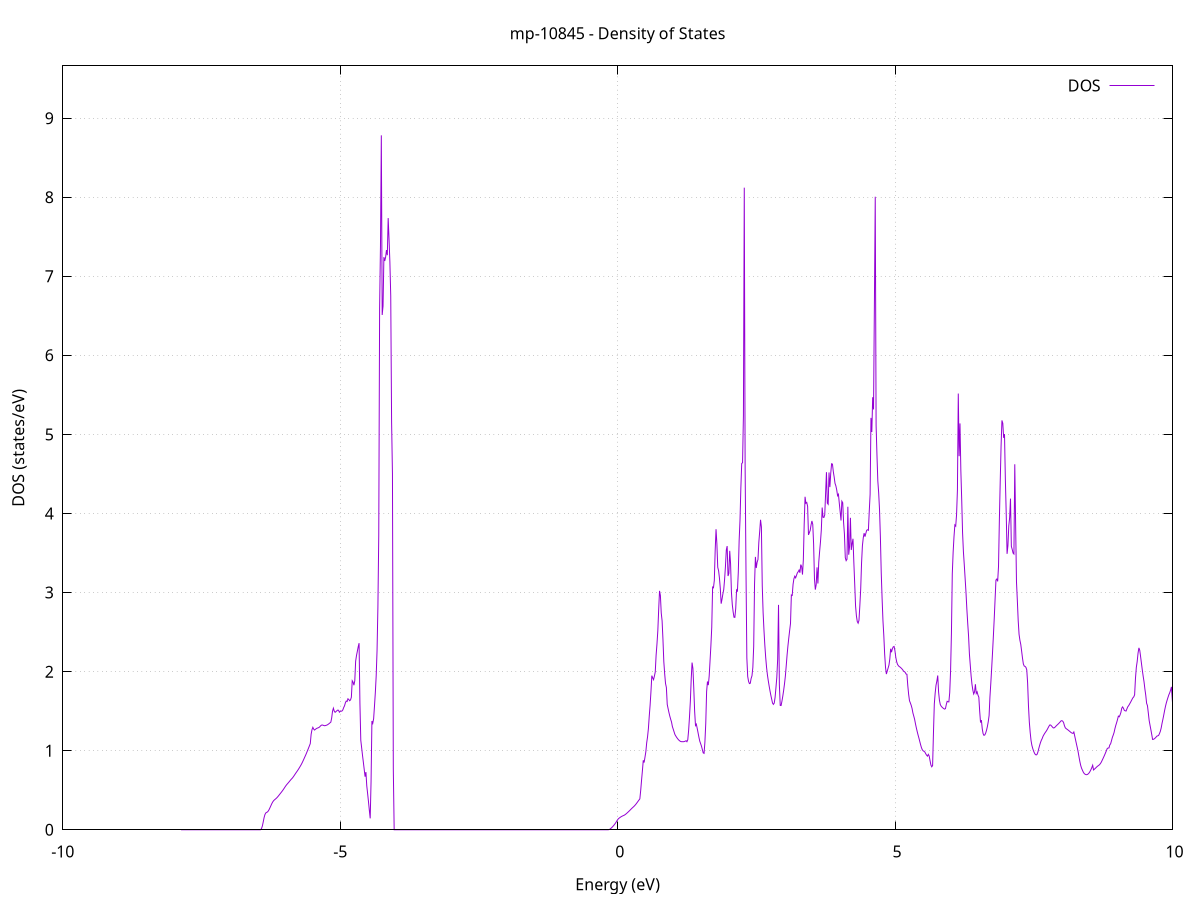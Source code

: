 set title 'mp-10845 - Density of States'
set xlabel 'Energy (eV)'
set ylabel 'DOS (states/eV)'
set grid
set xrange [-10:10]
set yrange [0:9.661]
set xzeroaxis lt -1
set terminal png size 800,600
set output 'mp-10845_dos_gnuplot.png'
plot '-' using 1:2 with lines title 'DOS'
-7.869200 0.000000
-7.853800 0.000000
-7.838300 0.000000
-7.822900 0.000000
-7.807500 0.000000
-7.792000 0.000000
-7.776600 0.000000
-7.761200 0.000000
-7.745800 0.000000
-7.730300 0.000000
-7.714900 0.000000
-7.699500 0.000000
-7.684000 0.000000
-7.668600 0.000000
-7.653200 0.000000
-7.637800 0.000000
-7.622300 0.000000
-7.606900 0.000000
-7.591500 0.000000
-7.576100 0.000000
-7.560600 0.000000
-7.545200 0.000000
-7.529800 0.000000
-7.514300 0.000000
-7.498900 0.000000
-7.483500 0.000000
-7.468100 0.000000
-7.452600 0.000000
-7.437200 0.000000
-7.421800 0.000000
-7.406300 0.000000
-7.390900 0.000000
-7.375500 0.000000
-7.360100 0.000000
-7.344600 0.000000
-7.329200 0.000000
-7.313800 0.000000
-7.298400 0.000000
-7.282900 0.000000
-7.267500 0.000000
-7.252100 0.000000
-7.236600 0.000000
-7.221200 0.000000
-7.205800 0.000000
-7.190400 0.000000
-7.174900 0.000000
-7.159500 0.000000
-7.144100 0.000000
-7.128600 0.000000
-7.113200 0.000000
-7.097800 0.000000
-7.082400 0.000000
-7.066900 0.000000
-7.051500 0.000000
-7.036100 0.000000
-7.020700 0.000000
-7.005200 0.000000
-6.989800 0.000000
-6.974400 0.000000
-6.958900 0.000000
-6.943500 0.000000
-6.928100 0.000000
-6.912700 0.000000
-6.897200 0.000000
-6.881800 0.000000
-6.866400 0.000000
-6.850900 0.000000
-6.835500 0.000000
-6.820100 0.000000
-6.804700 0.000000
-6.789200 0.000000
-6.773800 0.000000
-6.758400 0.000000
-6.743000 0.000000
-6.727500 0.000000
-6.712100 0.000000
-6.696700 0.000000
-6.681200 0.000000
-6.665800 0.000000
-6.650400 0.000000
-6.635000 0.000000
-6.619500 0.000000
-6.604100 0.000000
-6.588700 0.000000
-6.573200 0.000000
-6.557800 0.000000
-6.542400 0.000000
-6.527000 0.000000
-6.511500 0.000000
-6.496100 0.000000
-6.480700 0.000000
-6.465300 0.000000
-6.449800 0.000000
-6.434400 0.000800
-6.419000 0.015100
-6.403500 0.047200
-6.388100 0.096900
-6.372700 0.151800
-6.357300 0.191300
-6.341800 0.212800
-6.326400 0.219500
-6.311000 0.225700
-6.295600 0.238500
-6.280100 0.257900
-6.264700 0.281000
-6.249300 0.305000
-6.233800 0.329300
-6.218400 0.349700
-6.203000 0.365400
-6.187600 0.376900
-6.172100 0.385800
-6.156700 0.395100
-6.141300 0.405500
-6.125800 0.417800
-6.110400 0.430900
-6.095000 0.444700
-6.079600 0.458500
-6.064100 0.472100
-6.048700 0.486200
-6.033300 0.501100
-6.017900 0.516700
-6.002400 0.533100
-5.987000 0.549600
-5.971600 0.564500
-5.956100 0.577800
-5.940700 0.590100
-5.925300 0.602800
-5.909900 0.616300
-5.894400 0.629500
-5.879000 0.641700
-5.863600 0.653000
-5.848100 0.667100
-5.832700 0.682700
-5.817300 0.699100
-5.801900 0.715400
-5.786400 0.730800
-5.771000 0.746200
-5.755600 0.762600
-5.740200 0.780000
-5.724700 0.797900
-5.709300 0.816300
-5.693900 0.836200
-5.678400 0.858500
-5.663000 0.881900
-5.647600 0.905900
-5.632200 0.930000
-5.616700 0.954600
-5.601300 0.980700
-5.585900 1.007400
-5.570400 1.034500
-5.555000 1.062000
-5.539600 1.089900
-5.524200 1.207600
-5.508700 1.265900
-5.493300 1.295800
-5.477900 1.272600
-5.462500 1.261300
-5.447000 1.270900
-5.431600 1.278800
-5.416200 1.284800
-5.400700 1.288700
-5.385300 1.293100
-5.369900 1.301600
-5.354500 1.313900
-5.339000 1.322800
-5.323600 1.325200
-5.308200 1.322000
-5.292700 1.318000
-5.277300 1.315600
-5.261900 1.319400
-5.246500 1.322400
-5.231000 1.327300
-5.215600 1.334700
-5.200200 1.343200
-5.184800 1.352300
-5.169300 1.361200
-5.153900 1.413400
-5.138500 1.499600
-5.123000 1.537800
-5.107600 1.499800
-5.092200 1.485500
-5.076800 1.494900
-5.061300 1.504300
-5.045900 1.513400
-5.030500 1.511700
-5.015000 1.486900
-4.999600 1.498900
-4.984200 1.498900
-4.968800 1.501800
-4.953300 1.515500
-4.937900 1.545100
-4.922500 1.567400
-4.907100 1.605500
-4.891600 1.627900
-4.876200 1.622400
-4.860800 1.656900
-4.845300 1.647500
-4.829900 1.632100
-4.814500 1.641900
-4.799100 1.676400
-4.783600 1.884900
-4.768200 1.867400
-4.752800 1.827900
-4.737300 1.886600
-4.721900 2.132100
-4.706500 2.204300
-4.691100 2.258400
-4.675600 2.314700
-4.660200 2.360100
-4.644800 1.598500
-4.629400 1.132900
-4.613900 1.037600
-4.598500 0.942300
-4.583100 0.854200
-4.567600 0.763400
-4.552200 0.671900
-4.536800 0.729800
-4.521400 0.555800
-4.505900 0.457000
-4.490500 0.355100
-4.475100 0.245600
-4.459600 0.144200
-4.444200 0.608300
-4.428800 1.374800
-4.413400 1.346800
-4.397900 1.404100
-4.382500 1.564600
-4.367100 1.736000
-4.351700 1.944900
-4.336200 2.265000
-4.320800 2.815900
-4.305400 3.723400
-4.289900 6.599800
-4.274500 7.385500
-4.259100 8.782300
-4.243700 6.510800
-4.228200 6.622900
-4.212800 7.242200
-4.197400 7.194200
-4.181900 7.240400
-4.166500 7.331300
-4.151100 7.266700
-4.135700 7.736400
-4.120200 7.471900
-4.104800 7.178200
-4.089400 6.751500
-4.074000 5.157300
-4.058500 4.499900
-4.043100 0.768700
-4.027700 0.000000
-4.012200 0.000000
-3.996800 0.000000
-3.981400 0.000000
-3.966000 0.000000
-3.950500 0.000000
-3.935100 0.000000
-3.919700 0.000000
-3.904200 0.000000
-3.888800 0.000000
-3.873400 0.000000
-3.858000 0.000000
-3.842500 0.000000
-3.827100 0.000000
-3.811700 0.000000
-3.796300 0.000000
-3.780800 0.000000
-3.765400 0.000000
-3.750000 0.000000
-3.734500 0.000000
-3.719100 0.000000
-3.703700 0.000000
-3.688300 0.000000
-3.672800 0.000000
-3.657400 0.000000
-3.642000 0.000000
-3.626500 0.000000
-3.611100 0.000000
-3.595700 0.000000
-3.580300 0.000000
-3.564800 0.000000
-3.549400 0.000000
-3.534000 0.000000
-3.518600 0.000000
-3.503100 0.000000
-3.487700 0.000000
-3.472300 0.000000
-3.456800 0.000000
-3.441400 0.000000
-3.426000 0.000000
-3.410600 0.000000
-3.395100 0.000000
-3.379700 0.000000
-3.364300 0.000000
-3.348800 0.000000
-3.333400 0.000000
-3.318000 0.000000
-3.302600 0.000000
-3.287100 0.000000
-3.271700 0.000000
-3.256300 0.000000
-3.240900 0.000000
-3.225400 0.000000
-3.210000 0.000000
-3.194600 0.000000
-3.179100 0.000000
-3.163700 0.000000
-3.148300 0.000000
-3.132900 0.000000
-3.117400 0.000000
-3.102000 0.000000
-3.086600 0.000000
-3.071200 0.000000
-3.055700 0.000000
-3.040300 0.000000
-3.024900 0.000000
-3.009400 0.000000
-2.994000 0.000000
-2.978600 0.000000
-2.963200 0.000000
-2.947700 0.000000
-2.932300 0.000000
-2.916900 0.000000
-2.901400 0.000000
-2.886000 0.000000
-2.870600 0.000000
-2.855200 0.000000
-2.839700 0.000000
-2.824300 0.000000
-2.808900 0.000000
-2.793500 0.000000
-2.778000 0.000000
-2.762600 0.000000
-2.747200 0.000000
-2.731700 0.000000
-2.716300 0.000000
-2.700900 0.000000
-2.685500 0.000000
-2.670000 0.000000
-2.654600 0.000000
-2.639200 0.000000
-2.623700 0.000000
-2.608300 0.000000
-2.592900 0.000000
-2.577500 0.000000
-2.562000 0.000000
-2.546600 0.000000
-2.531200 0.000000
-2.515800 0.000000
-2.500300 0.000000
-2.484900 0.000000
-2.469500 0.000000
-2.454000 0.000000
-2.438600 0.000000
-2.423200 0.000000
-2.407800 0.000000
-2.392300 0.000000
-2.376900 0.000000
-2.361500 0.000000
-2.346000 0.000000
-2.330600 0.000000
-2.315200 0.000000
-2.299800 0.000000
-2.284300 0.000000
-2.268900 0.000000
-2.253500 0.000000
-2.238100 0.000000
-2.222600 0.000000
-2.207200 0.000000
-2.191800 0.000000
-2.176300 0.000000
-2.160900 0.000000
-2.145500 0.000000
-2.130100 0.000000
-2.114600 0.000000
-2.099200 0.000000
-2.083800 0.000000
-2.068300 0.000000
-2.052900 0.000000
-2.037500 0.000000
-2.022100 0.000000
-2.006600 0.000000
-1.991200 0.000000
-1.975800 0.000000
-1.960400 0.000000
-1.944900 0.000000
-1.929500 0.000000
-1.914100 0.000000
-1.898600 0.000000
-1.883200 0.000000
-1.867800 0.000000
-1.852400 0.000000
-1.836900 0.000000
-1.821500 0.000000
-1.806100 0.000000
-1.790600 0.000000
-1.775200 0.000000
-1.759800 0.000000
-1.744400 0.000000
-1.728900 0.000000
-1.713500 0.000000
-1.698100 0.000000
-1.682700 0.000000
-1.667200 0.000000
-1.651800 0.000000
-1.636400 0.000000
-1.620900 0.000000
-1.605500 0.000000
-1.590100 0.000000
-1.574700 0.000000
-1.559200 0.000000
-1.543800 0.000000
-1.528400 0.000000
-1.512900 0.000000
-1.497500 0.000000
-1.482100 0.000000
-1.466700 0.000000
-1.451200 0.000000
-1.435800 0.000000
-1.420400 0.000000
-1.405000 0.000000
-1.389500 0.000000
-1.374100 0.000000
-1.358700 0.000000
-1.343200 0.000000
-1.327800 0.000000
-1.312400 0.000000
-1.297000 0.000000
-1.281500 0.000000
-1.266100 0.000000
-1.250700 0.000000
-1.235200 0.000000
-1.219800 0.000000
-1.204400 0.000000
-1.189000 0.000000
-1.173500 0.000000
-1.158100 0.000000
-1.142700 0.000000
-1.127300 0.000000
-1.111800 0.000000
-1.096400 0.000000
-1.081000 0.000000
-1.065500 0.000000
-1.050100 0.000000
-1.034700 0.000000
-1.019300 0.000000
-1.003800 0.000000
-0.988400 0.000000
-0.973000 0.000000
-0.957500 0.000000
-0.942100 0.000000
-0.926700 0.000000
-0.911300 0.000000
-0.895800 0.000000
-0.880400 0.000000
-0.865000 0.000000
-0.849600 0.000000
-0.834100 0.000000
-0.818700 0.000000
-0.803300 0.000000
-0.787800 0.000000
-0.772400 0.000000
-0.757000 0.000000
-0.741600 0.000000
-0.726100 0.000000
-0.710700 0.000000
-0.695300 0.000000
-0.679800 0.000000
-0.664400 0.000000
-0.649000 0.000000
-0.633600 0.000000
-0.618100 0.000000
-0.602700 0.000000
-0.587300 0.000000
-0.571900 0.000000
-0.556400 0.000000
-0.541000 0.000000
-0.525600 0.000000
-0.510100 0.000000
-0.494700 0.000000
-0.479300 0.000000
-0.463900 0.000000
-0.448400 0.000000
-0.433000 0.000000
-0.417600 0.000000
-0.402100 0.000000
-0.386700 0.000000
-0.371300 0.000000
-0.355900 0.000000
-0.340400 0.000000
-0.325000 0.000000
-0.309600 0.000000
-0.294200 0.000000
-0.278700 0.000000
-0.263300 0.000000
-0.247900 0.000000
-0.232400 0.000000
-0.217000 0.000000
-0.201600 0.000000
-0.186200 0.000000
-0.170700 0.000000
-0.155300 0.002200
-0.139900 0.007900
-0.124400 0.016200
-0.109000 0.025800
-0.093600 0.036600
-0.078200 0.048600
-0.062700 0.061800
-0.047300 0.076200
-0.031900 0.091700
-0.016500 0.109300
-0.001000 0.126500
0.014400 0.140000
0.029800 0.148900
0.045300 0.156900
0.060700 0.164000
0.076100 0.170300
0.091500 0.175700
0.107000 0.180300
0.122400 0.185800
0.137800 0.193000
0.153300 0.201900
0.168700 0.211400
0.184100 0.221300
0.199500 0.231500
0.215000 0.242100
0.230400 0.253000
0.245800 0.264000
0.261200 0.274600
0.276700 0.284700
0.292100 0.294600
0.307500 0.305800
0.323000 0.318200
0.338400 0.331900
0.353800 0.346700
0.369200 0.361800
0.384700 0.376500
0.400100 0.390900
0.415500 0.497500
0.430900 0.626700
0.446400 0.747900
0.461800 0.878500
0.477200 0.850800
0.492700 0.918200
0.508100 0.986400
0.523500 1.100200
0.538900 1.175600
0.554400 1.281600
0.569800 1.439100
0.585200 1.576800
0.600700 1.750800
0.616100 1.949300
0.631500 1.920800
0.646900 1.898000
0.662400 1.942700
0.677800 1.995600
0.693200 2.208000
0.708600 2.348900
0.724100 2.515900
0.739500 2.785200
0.754900 3.021400
0.770400 2.962200
0.785800 2.740600
0.801200 2.643200
0.816600 2.408900
0.832100 2.126500
0.847500 1.974700
0.862900 1.850800
0.878400 1.799000
0.893800 1.585400
0.909200 1.532800
0.924600 1.482500
0.940100 1.437200
0.955500 1.398300
0.970900 1.363100
0.986300 1.306100
1.001800 1.272100
1.017200 1.238200
1.032600 1.204500
1.048100 1.185800
1.063500 1.168800
1.078900 1.153800
1.094300 1.140400
1.109800 1.129600
1.125200 1.120900
1.140600 1.115400
1.156100 1.113800
1.171500 1.113600
1.186900 1.113800
1.202300 1.115900
1.217800 1.120600
1.233200 1.126400
1.248600 1.113800
1.264000 1.138700
1.279500 1.259200
1.294900 1.427500
1.310300 1.623000
1.325800 1.904200
1.341200 2.114400
1.356600 2.039900
1.372000 1.790900
1.387500 1.500200
1.402900 1.319100
1.418300 1.335900
1.433800 1.282700
1.449200 1.227600
1.464600 1.170800
1.480000 1.120700
1.495500 1.089600
1.510900 1.057200
1.526300 1.015700
1.541700 0.973000
1.557200 0.966200
1.572600 1.107600
1.588000 1.344800
1.603500 1.748800
1.618900 1.875000
1.634300 1.829900
1.649700 1.943500
1.665200 2.133400
1.680600 2.329700
1.696000 2.559900
1.711500 3.069300
1.726900 3.060900
1.742300 3.153900
1.757700 3.529900
1.773200 3.800700
1.788600 3.613900
1.804000 3.319600
1.819400 3.276800
1.834900 3.182200
1.850300 3.050800
1.865700 2.859600
1.881200 2.916600
1.896600 2.982600
1.912000 3.038000
1.927400 3.165800
1.942900 3.330600
1.958300 3.538000
1.973700 3.587800
1.989200 3.209400
2.004600 3.241200
2.020000 3.528200
2.035400 3.363900
2.050900 3.001400
2.066300 2.847700
2.081700 2.755300
2.097100 2.687700
2.112600 2.686400
2.128000 2.797300
2.143400 3.032900
2.158900 3.019800
2.174300 3.254200
2.189700 3.658400
2.205100 3.913600
2.220600 4.323500
2.236000 4.631900
2.251400 4.642700
2.266900 5.235500
2.282300 8.120800
2.297700 4.577000
2.313100 3.283900
2.328600 2.173600
2.344000 1.939000
2.359400 1.877100
2.374800 1.848800
2.390300 1.852600
2.405700 1.913900
2.421100 1.947700
2.436600 2.052600
2.452000 2.318700
2.467400 3.108400
2.482800 3.451100
2.498300 3.310800
2.513700 3.382700
2.529100 3.417800
2.544600 3.636500
2.560000 3.770900
2.575400 3.920700
2.590800 3.829700
2.606300 3.086800
2.621700 2.747700
2.637100 2.524300
2.652500 2.337200
2.668000 2.182200
2.683400 2.057000
2.698800 1.961700
2.714300 1.887100
2.729700 1.821000
2.745100 1.759400
2.760500 1.703000
2.776000 1.652300
2.791400 1.602500
2.806800 1.585800
2.822300 1.602300
2.837700 1.675900
2.853100 1.797200
2.868500 1.926200
2.884000 2.155000
2.899400 2.844400
2.914800 1.832100
2.930200 1.572600
2.945700 1.571600
2.961100 1.626400
2.976500 1.690300
2.992000 1.763800
3.007400 1.846700
3.022800 1.943400
3.038200 2.073500
3.053700 2.210300
3.069100 2.325400
3.084500 2.425800
3.100000 2.519800
3.115400 2.609400
3.130800 2.969400
3.146200 2.964100
3.161700 3.104200
3.177100 3.175700
3.192500 3.206800
3.207900 3.186600
3.223400 3.218100
3.238800 3.248800
3.254200 3.264000
3.269700 3.284500
3.285100 3.250700
3.300500 3.353600
3.315900 3.329500
3.331400 3.227700
3.346800 3.413800
3.362200 3.866700
3.377700 4.211300
3.393100 4.129700
3.408500 4.138900
3.423900 4.089200
3.439400 3.729400
3.454800 3.757800
3.470200 3.786000
3.485600 3.854800
3.501100 3.905700
3.516500 3.863600
3.531900 3.613800
3.547400 3.172600
3.562800 3.037100
3.578200 3.098600
3.593600 3.318400
3.609100 3.114400
3.624500 3.383900
3.639900 3.517000
3.655300 3.639700
3.670800 3.793300
3.686200 4.075400
3.701600 3.952700
3.717100 3.950100
3.732500 3.982900
3.747900 4.251200
3.763300 4.522400
3.778800 4.131100
3.794200 4.116600
3.809600 4.519000
3.825100 4.333700
3.840500 4.508400
3.855900 4.628900
3.871300 4.624900
3.886800 4.529500
3.902200 4.461900
3.917600 4.381300
3.933000 4.349800
3.948500 4.297700
3.963900 4.225100
3.979300 4.243100
3.994800 4.129300
4.010200 4.022900
4.025600 3.911400
4.041000 4.155000
4.056500 4.136000
4.071900 3.888600
4.087300 3.740500
4.102800 3.441800
4.118200 3.403600
4.133600 3.421300
4.149000 4.085400
4.164500 3.478500
4.179900 3.580600
4.195300 3.945000
4.210700 3.538300
4.226200 3.618900
4.241600 3.680500
4.257000 3.379900
4.272500 3.111300
4.287900 2.831100
4.303300 2.705300
4.318700 2.633300
4.334200 2.612600
4.349600 2.649100
4.365000 2.834400
4.380500 3.044900
4.395900 3.373700
4.411300 3.592200
4.426700 3.692400
4.442200 3.751200
4.457600 3.707200
4.473000 3.748200
4.488400 3.787500
4.503900 3.794500
4.519300 3.787600
4.534700 4.026400
4.550200 4.242500
4.565600 5.209400
4.581000 5.030600
4.596400 5.470100
4.611900 5.316300
4.627300 6.637300
4.642700 8.006300
4.658200 5.112500
4.673600 4.739400
4.689000 4.411300
4.704400 4.262100
4.719900 4.047600
4.735300 3.705500
4.750700 3.251400
4.766100 2.928300
4.781600 2.646300
4.797000 2.456300
4.812400 2.221100
4.827900 2.052900
4.843300 1.969400
4.858700 2.006800
4.874100 2.044400
4.889600 2.082000
4.905000 2.159700
4.920400 2.289200
4.935900 2.245500
4.951300 2.290700
4.966700 2.313200
4.982100 2.318600
4.997600 2.265100
5.013000 2.180300
5.028400 2.126100
5.043800 2.092100
5.059300 2.075900
5.074700 2.064200
5.090100 2.057700
5.105600 2.047800
5.121000 2.036800
5.136400 2.024900
5.151800 2.006800
5.167300 2.000400
5.182700 1.990300
5.198100 1.970100
5.213600 1.966100
5.229000 1.825100
5.244400 1.713400
5.259800 1.632000
5.275300 1.604500
5.290700 1.573900
5.306100 1.534700
5.321500 1.477100
5.337000 1.437900
5.352400 1.396300
5.367800 1.339800
5.383300 1.288800
5.398700 1.242300
5.414100 1.199500
5.429500 1.160200
5.445000 1.117300
5.460400 1.075100
5.475800 1.037800
5.491300 1.011400
5.506700 0.998200
5.522100 0.992000
5.537500 0.982500
5.553000 0.961000
5.568400 0.943400
5.583800 0.931000
5.599200 0.953800
5.614700 0.933000
5.630100 0.874900
5.645500 0.819500
5.661000 0.796500
5.676400 0.811800
5.691800 1.223800
5.707200 1.591200
5.722700 1.728500
5.738100 1.828600
5.753500 1.880600
5.769000 1.951100
5.784400 1.741900
5.799800 1.637000
5.815200 1.582900
5.830700 1.563700
5.846100 1.550800
5.861500 1.540700
5.876900 1.532400
5.892400 1.526000
5.907800 1.532200
5.923200 1.584300
5.938700 1.624700
5.954100 1.618900
5.969500 1.617400
5.984900 1.732800
6.000400 2.009900
6.015800 2.486700
6.031200 3.237900
6.046700 3.512600
6.062100 3.706900
6.077500 3.854700
6.092900 3.840600
6.108400 3.988000
6.123800 4.297700
6.139200 5.517000
6.154600 4.724300
6.170100 5.138900
6.185500 4.543600
6.200900 4.176300
6.216400 3.759200
6.231800 3.516200
6.247200 3.352900
6.262600 3.179400
6.278100 3.003100
6.293500 2.793800
6.308900 2.615500
6.324400 2.452100
6.339800 2.223800
6.355200 2.083700
6.370600 1.944700
6.386100 1.839000
6.401500 1.766700
6.416900 1.717800
6.432300 1.743100
6.447800 1.840800
6.463200 1.724400
6.478600 1.744600
6.494100 1.703200
6.509500 1.677400
6.524900 1.499400
6.540300 1.356000
6.555800 1.386700
6.571200 1.277500
6.586600 1.215400
6.602100 1.194400
6.617500 1.199800
6.632900 1.223200
6.648300 1.258600
6.663800 1.306200
6.679200 1.365900
6.694600 1.444700
6.710000 1.681800
6.725500 1.855200
6.740900 2.041200
6.756300 2.238500
6.771800 2.450600
6.787200 2.671500
6.802600 2.915300
6.818000 3.158400
6.833500 3.170900
6.848900 3.141600
6.864300 3.329500
6.879700 3.915500
6.895200 4.407700
6.910600 4.854400
6.926000 5.177400
6.941500 5.140400
6.956900 4.957000
6.972300 5.003500
6.987700 4.433200
7.003200 3.997600
7.018600 3.489800
7.034000 3.594200
7.049500 3.843500
7.064900 3.947400
7.080300 4.188100
7.095700 3.585200
7.111200 3.545700
7.126600 3.499200
7.142000 3.487300
7.157400 4.622700
7.172900 3.851300
7.188300 3.134800
7.203700 2.899000
7.219200 2.644600
7.234600 2.472500
7.250000 2.396400
7.265400 2.344600
7.280900 2.259900
7.296300 2.171700
7.311700 2.098400
7.327200 2.070900
7.342600 2.066200
7.358000 2.054700
7.373400 2.023300
7.388900 1.858000
7.404300 1.567300
7.419700 1.362100
7.435100 1.231400
7.450600 1.128600
7.466000 1.067100
7.481400 1.027400
7.496900 0.994700
7.512300 0.970100
7.527700 0.951900
7.543100 0.946100
7.558600 0.953400
7.574000 0.982400
7.589400 1.026200
7.604900 1.066000
7.620300 1.102100
7.635700 1.131000
7.651100 1.153300
7.666600 1.182100
7.682000 1.202000
7.697400 1.219900
7.712800 1.235900
7.728300 1.251300
7.743700 1.270000
7.759100 1.290700
7.774600 1.311300
7.790000 1.326300
7.805400 1.323900
7.820800 1.312200
7.836300 1.299200
7.851700 1.288100
7.867100 1.289000
7.882600 1.297300
7.898000 1.309100
7.913400 1.320300
7.928800 1.330400
7.944300 1.340800
7.959700 1.352100
7.975100 1.363800
7.990500 1.376800
8.006000 1.379900
8.021400 1.373700
8.036800 1.356600
8.052300 1.316900
8.067700 1.289900
8.083100 1.279300
8.098500 1.271900
8.114000 1.263700
8.129400 1.255100
8.144800 1.246000
8.160300 1.236700
8.175700 1.227900
8.191100 1.222200
8.206500 1.218900
8.222000 1.236900
8.237400 1.187700
8.252800 1.137000
8.268200 1.087200
8.283700 1.038300
8.299100 0.985700
8.314500 0.923700
8.330000 0.864100
8.345400 0.814000
8.360800 0.778900
8.376200 0.754000
8.391700 0.729900
8.407100 0.712800
8.422500 0.703300
8.438000 0.697900
8.453400 0.696500
8.468800 0.700300
8.484200 0.709100
8.499700 0.721900
8.515100 0.739800
8.530500 0.761400
8.545900 0.786600
8.561400 0.815800
8.576800 0.756400
8.592200 0.766300
8.607700 0.775900
8.623100 0.786800
8.638500 0.797500
8.653900 0.806500
8.669400 0.813900
8.684800 0.823400
8.700200 0.836700
8.715700 0.853900
8.731100 0.876300
8.746500 0.899100
8.761900 0.922700
8.777400 0.947400
8.792800 0.972900
8.808200 0.999500
8.823600 1.027000
8.839100 1.034200
8.854500 1.034800
8.869900 1.072200
8.885400 1.088200
8.900800 1.127300
8.916200 1.168100
8.931600 1.197100
8.947100 1.230200
8.962500 1.279300
8.977900 1.320400
8.993400 1.355300
9.008800 1.393600
9.024200 1.437300
9.039600 1.429000
9.055100 1.452200
9.070500 1.485600
9.085900 1.538200
9.101300 1.554100
9.116800 1.535000
9.132200 1.510300
9.147600 1.504500
9.163100 1.501800
9.178500 1.529400
9.193900 1.555400
9.209300 1.569300
9.224800 1.588400
9.240200 1.607600
9.255600 1.628000
9.271100 1.649500
9.286500 1.669300
9.301900 1.680800
9.317300 1.707100
9.332800 1.916600
9.348200 2.054200
9.363600 2.128300
9.379000 2.233800
9.394500 2.300500
9.409900 2.269600
9.425300 2.188500
9.440800 2.102900
9.456200 2.018500
9.471600 1.941500
9.487000 1.871200
9.502500 1.779500
9.517900 1.702300
9.533300 1.600500
9.548800 1.568800
9.564200 1.476800
9.579600 1.381300
9.595000 1.322300
9.610500 1.264200
9.625900 1.205000
9.641300 1.142200
9.656700 1.144100
9.672200 1.150300
9.687600 1.159800
9.703000 1.171200
9.718500 1.184200
9.733900 1.187900
9.749300 1.192900
9.764700 1.215600
9.780200 1.244000
9.795600 1.285700
9.811000 1.344500
9.826500 1.395700
9.841900 1.449300
9.857300 1.506400
9.872700 1.558300
9.888200 1.603100
9.903600 1.640400
9.919000 1.674600
9.934400 1.707300
9.949900 1.732700
9.965300 1.765400
9.980700 1.807200
9.996200 1.646100
10.011600 1.502900
10.027000 1.314300
10.042400 1.143100
10.057900 0.956600
10.073300 0.859500
10.088700 0.797500
10.104200 0.747500
10.119600 0.707600
10.135000 0.671100
10.150400 0.637400
10.165900 0.608500
10.181300 0.587500
10.196700 0.574200
10.212100 0.568000
10.227600 0.565300
10.243000 0.560800
10.258400 0.556200
10.273900 0.557400
10.289300 0.553000
10.304700 0.530800
10.320100 0.497800
10.335600 0.454200
10.351000 0.422600
10.366400 0.418300
10.381800 0.424700
10.397300 0.434000
10.412700 0.446800
10.428100 0.463400
10.443600 0.483800
10.459000 0.508000
10.474400 0.536000
10.489800 0.571600
10.505300 0.629000
10.520700 0.681800
10.536100 0.723400
10.551600 0.751500
10.567000 0.769800
10.582400 0.778600
10.597800 0.777500
10.613300 0.725800
10.628700 0.661200
10.644100 0.611600
10.659500 0.568600
10.675000 0.533600
10.690400 0.506900
10.705800 0.497500
10.721300 0.496700
10.736700 0.501800
10.752100 0.511200
10.767500 0.525000
10.783000 0.544600
10.798400 0.568500
10.813800 0.595700
10.829300 0.577100
10.844700 0.589800
10.860100 0.604200
10.875500 0.621000
10.891000 0.634600
10.906400 0.641800
10.921800 0.647800
10.937200 0.654300
10.952700 0.673400
10.968100 0.699400
10.983500 0.727800
10.999000 0.758600
11.014400 0.794100
11.029800 0.832400
11.045200 0.884800
11.060700 0.946500
11.076100 1.009400
11.091500 1.066300
11.107000 1.115700
11.122400 1.148500
11.137800 1.180100
11.153200 1.211000
11.168700 1.241300
11.184100 1.271100
11.199500 1.300500
11.214900 1.329700
11.230400 1.358600
11.245800 1.382600
11.261200 1.407400
11.276700 1.406100
11.292100 1.418700
11.307500 1.430800
11.322900 1.444300
11.338400 1.462600
11.353800 1.480000
11.369200 1.499700
11.384700 1.520800
11.400100 1.544700
11.415500 1.575400
11.430900 1.607600
11.446400 1.640100
11.461800 1.697800
11.477200 1.708900
11.492600 1.693600
11.508100 1.670800
11.523500 1.654400
11.538900 1.635400
11.554400 1.610200
11.569800 1.594000
11.585200 1.584300
11.600600 1.575400
11.616100 1.576000
11.631500 1.585900
11.646900 1.601600
11.662400 1.624400
11.677800 1.644400
11.693200 1.535900
11.708600 1.482800
11.724100 1.434300
11.739500 1.387800
11.754900 1.346300
11.770300 1.309700
11.785800 1.291800
11.801200 1.418400
11.816600 1.364200
11.832100 1.367200
11.847500 1.379800
11.862900 1.395800
11.878300 1.413900
11.893800 1.436100
11.909200 1.452400
11.924600 1.459800
11.940100 1.455600
11.955500 1.452200
11.970900 1.449800
11.986300 1.455600
12.001800 1.457300
12.017200 1.459100
12.032600 1.466800
12.048000 1.480900
12.063500 1.494900
12.078900 1.498400
12.094300 1.490000
12.109800 1.477500
12.125200 1.461600
12.140600 1.431900
12.156000 1.327300
12.171500 1.311300
12.186900 1.298800
12.202300 1.291600
12.217800 1.290800
12.233200 1.293200
12.248600 1.298900
12.264000 1.311600
12.279500 1.350300
12.294900 1.419100
12.310300 1.521800
12.325700 1.645300
12.341200 1.694400
12.356600 1.738200
12.372000 1.752900
12.387500 1.771000
12.402900 1.772100
12.418300 1.744000
12.433700 1.706200
12.449200 1.706000
12.464600 1.718400
12.480000 1.747200
12.495500 1.766400
12.510900 1.777200
12.526300 1.797000
12.541700 1.827700
12.557200 1.901800
12.572600 1.762400
12.588000 1.667100
12.603400 1.665900
12.618900 1.688500
12.634300 1.689700
12.649700 1.701400
12.665200 1.713100
12.680600 1.734300
12.696000 1.759200
12.711400 1.772700
12.726900 1.751500
12.742300 1.671200
12.757700 1.678300
12.773200 1.685500
12.788600 1.694200
12.804000 1.718800
12.819400 1.761900
12.834900 1.806600
12.850300 1.848200
12.865700 1.876200
12.881100 1.896600
12.896600 1.988800
12.912000 1.845500
12.927400 1.790200
12.942900 1.733300
12.958300 1.674700
12.973700 1.631800
12.989100 1.603800
13.004600 1.583800
13.020000 1.581100
13.035400 1.592100
13.050900 1.622500
13.066300 1.661800
13.081700 1.700900
13.097100 1.738600
13.112600 1.776400
13.128000 1.841000
13.143400 1.916600
13.158800 1.901700
13.174300 1.883800
13.189700 1.885400
13.205100 1.864000
13.220600 1.840700
13.236000 1.817400
13.251400 1.789200
13.266800 1.770200
13.282300 1.750800
13.297700 1.727900
13.313100 1.708800
13.328600 1.702700
13.344000 1.750800
13.359400 1.909600
13.374800 1.911100
13.390300 1.917200
13.405700 1.886800
13.421100 1.888200
13.436500 1.900400
13.452000 1.922300
13.467400 1.945000
13.482800 1.980800
13.498300 2.032600
13.513700 2.020900
13.529100 2.043500
13.544500 2.074900
13.560000 2.112900
13.575400 2.157700
13.590800 2.217900
13.606200 2.299600
13.621700 2.403400
13.637100 2.496600
13.652500 2.594800
13.668000 2.688800
13.683400 2.734500
13.698800 2.734200
13.714200 2.729000
13.729700 2.680800
13.745100 2.613900
13.760500 2.534900
13.776000 2.444100
13.791400 2.335100
13.806800 2.295400
13.822200 2.328500
13.837700 2.379200
13.853100 2.463100
13.868500 2.528700
13.883900 2.617200
13.899400 2.719900
13.914800 2.828700
13.930200 2.877000
13.945700 2.835700
13.961100 2.820500
13.976500 2.786600
13.991900 2.737500
14.007400 2.680200
14.022800 2.621400
14.038200 2.576300
14.053700 2.527100
14.069100 2.473900
14.084500 2.433700
14.099900 2.415700
14.115400 2.418800
14.130800 2.408100
14.146200 2.243200
14.161600 2.194300
14.177100 2.172500
14.192500 2.142000
14.207900 2.157900
14.223400 2.144000
14.238800 2.158500
14.254200 2.188900
14.269600 2.231600
14.285100 2.293400
14.300500 2.360500
14.315900 2.468100
14.331400 2.696800
14.346800 2.896500
14.362200 3.142500
14.377600 3.254000
14.393100 3.213000
14.408500 3.185900
14.423900 3.148900
14.439300 3.092400
14.454800 3.048900
14.470200 3.001800
14.485600 2.919200
14.501100 2.882100
14.516500 2.913300
14.531900 2.966200
14.547300 3.018900
14.562800 3.108900
14.578200 3.083100
14.593600 3.132700
14.609100 3.211700
14.624500 3.601300
14.639900 3.560800
14.655300 3.277400
14.670800 3.256400
14.686200 3.188000
14.701600 3.103800
14.717000 2.999400
14.732500 2.874100
14.747900 2.704900
14.763300 2.594800
14.778800 2.627800
14.794200 2.689200
14.809600 2.613800
14.825000 2.601600
14.840500 2.586800
14.855900 2.577900
14.871300 2.562200
14.886800 2.538800
14.902200 2.529400
14.917600 2.543600
14.933000 2.568800
14.948500 2.610400
14.963900 2.668300
14.979300 2.731300
14.994700 2.800400
15.010200 2.955400
15.025600 2.818400
15.041000 2.889700
15.056500 2.988600
15.071900 3.042000
15.087300 3.023700
15.102700 3.056200
15.118200 3.007300
15.133600 2.949700
15.149000 2.884300
15.164500 2.827600
15.179900 2.808100
15.195300 2.791500
15.210700 2.776900
15.226200 2.766400
15.241600 2.741600
15.257000 2.687400
15.272400 2.621200
15.287900 2.509200
15.303300 2.409100
15.318700 2.268900
15.334200 2.145800
15.349600 2.077300
15.365000 2.037100
15.380400 2.006700
15.395900 1.974900
15.411300 1.890000
15.426700 1.859200
15.442200 1.869600
15.457600 1.882900
15.473000 1.913100
15.488400 1.925900
15.503900 1.941800
15.519300 1.970700
15.534700 2.004200
15.550100 2.036200
15.565600 2.073300
15.581000 2.114700
15.596400 2.134300
15.611900 2.186600
15.627300 2.251700
15.642700 2.323600
15.658100 2.396800
15.673600 2.481200
15.689000 2.541900
15.704400 2.515400
15.719900 2.539600
15.735300 2.562700
15.750700 2.584500
15.766100 2.570700
15.781600 2.584800
15.797000 2.615000
15.812400 2.688900
15.827800 2.718600
15.843300 2.683700
15.858700 2.632400
15.874100 2.579400
15.889600 2.526200
15.905000 2.477800
15.920400 2.428500
15.935800 2.392300
15.951300 2.365600
15.966700 2.341700
15.982100 2.320400
15.997600 2.312200
16.013000 2.283700
16.028400 2.239200
16.043800 2.206600
16.059300 2.192900
16.074700 2.195600
16.090100 2.150200
16.105500 1.989400
16.121000 1.975200
16.136400 1.925000
16.151800 1.901000
16.167300 1.885900
16.182700 1.902300
16.198100 1.937900
16.213500 1.983700
16.229000 2.044300
16.244400 2.116000
16.259800 2.181800
16.275300 2.253300
16.290700 2.307300
16.306100 2.348600
16.321500 2.374300
16.337000 2.366100
16.352400 2.357800
16.367800 2.344000
16.383200 2.324500
16.398700 2.206300
16.414100 2.046900
16.429500 2.033400
16.445000 2.047400
16.460400 2.077200
16.475800 2.130000
16.491200 2.186300
16.506700 2.243000
16.522100 2.299700
16.537500 2.356000
16.553000 2.417900
16.568400 2.481100
16.583800 2.607900
16.599200 2.617300
16.614700 2.657400
16.630100 2.699400
16.645500 2.736800
16.660900 2.747900
16.676400 2.746900
16.691800 2.730000
16.707200 2.730900
16.722700 2.690600
16.738100 2.665900
16.753500 2.655500
16.768900 2.650600
16.784400 2.638000
16.799800 2.642800
16.815200 2.708200
16.830600 2.726800
16.846100 2.764900
16.861500 2.614600
16.876900 2.501400
16.892400 2.404800
16.907800 2.325500
16.923200 2.284900
16.938600 2.231500
16.954100 2.129300
16.969500 2.039500
16.984900 2.007700
17.000400 1.981200
17.015800 1.934000
17.031200 1.857000
17.046600 1.762000
17.062100 1.697400
17.077500 1.646200
17.092900 1.601300
17.108300 1.563900
17.123800 1.534500
17.139200 1.521800
17.154600 1.520700
17.170100 1.527200
17.185500 1.540700
17.200900 1.559000
17.216300 1.614000
17.231800 1.574100
17.247200 1.544600
17.262600 1.526600
17.278100 1.515500
17.293500 1.532500
17.308900 1.580400
17.324300 1.651200
17.339800 1.674400
17.355200 1.682200
17.370600 1.719500
17.386000 1.779100
17.401500 1.824900
17.416900 1.877000
17.432300 1.941700
17.447800 2.015500
17.463200 2.079600
17.478600 2.125200
17.494000 2.152500
17.509500 2.187600
17.524900 2.215800
17.540300 2.239000
17.555800 2.245000
17.571200 2.253700
17.586600 2.254700
17.602000 2.249500
17.617500 2.242900
17.632900 2.235400
17.648300 2.230600
17.663700 2.234200
17.679200 2.243300
17.694600 2.236000
17.710000 2.230700
17.725500 2.233800
17.740900 2.248600
17.756300 2.272900
17.771700 2.302000
17.787200 2.324800
17.802600 2.335100
17.818000 2.402700
17.833500 2.387000
17.848900 2.368300
17.864300 2.325900
17.879700 2.255300
17.895200 2.163900
17.910600 2.085200
17.926000 2.021000
17.941400 1.973200
17.956900 1.943700
17.972300 1.958500
17.987700 1.989100
18.003200 1.984500
18.018600 1.966100
18.034000 1.948000
18.049400 1.930800
18.064900 1.931400
18.080300 1.960700
18.095700 1.991100
18.111200 2.030700
18.126600 2.069600
18.142000 2.110900
18.157400 2.181100
18.172900 2.282900
18.188300 2.379600
18.203700 2.421200
18.219100 2.481700
18.234600 2.599300
18.250000 2.739500
18.265400 2.896400
18.280900 3.094000
18.296300 3.335000
18.311700 3.449000
18.327100 3.530800
18.342600 3.540800
18.358000 3.496400
18.373400 3.265900
18.388900 3.155000
18.404300 2.965500
18.419700 2.824500
18.435100 2.763300
18.450600 2.714400
18.466000 2.663000
18.481400 2.594900
18.496800 2.607600
18.512300 2.741000
18.527700 2.685600
18.543100 2.625400
18.558600 2.575100
18.574000 2.531700
18.589400 2.505800
18.604800 2.507000
18.620300 2.555600
18.635700 2.680800
18.651100 2.667000
18.666600 2.624900
18.682000 2.491400
18.697400 2.328500
18.712800 2.235400
18.728300 2.088000
18.743700 1.975900
18.759100 1.921400
18.774500 1.954600
18.790000 1.998000
18.805400 1.928000
18.820800 1.937200
18.836300 1.962800
18.851700 2.000200
18.867100 2.052600
18.882500 2.143800
18.898000 2.301900
18.913400 2.436300
18.928800 2.534400
18.944300 2.609800
18.959700 2.668900
18.975100 2.723300
18.990500 2.747600
19.006000 2.783100
19.021400 2.809500
19.036800 2.829300
19.052200 2.851900
19.067700 2.906300
19.083100 2.930000
19.098500 2.943100
19.114000 2.963200
19.129400 2.991500
19.144800 3.024800
19.160200 3.130200
19.175700 3.271700
19.191100 3.466100
19.206500 3.527500
19.222000 3.375800
19.237400 3.372100
19.252800 3.312400
19.268200 3.234900
19.283700 3.198300
19.299100 3.217400
19.314500 3.307400
19.329900 3.529800
19.345400 3.657300
19.360800 3.528100
19.376200 3.792500
19.391700 2.969700
19.407100 2.875800
19.422500 2.752400
19.437900 2.621500
19.453400 2.497100
19.468800 2.376700
19.484200 2.282500
19.499700 2.220100
19.515100 2.235000
19.530500 2.252400
19.545900 2.194600
19.561400 2.207900
19.576800 2.244100
19.592200 2.289300
19.607600 2.341400
19.623100 2.395400
19.638500 2.550900
19.653900 2.610900
19.669400 2.629900
19.684800 2.650400
19.700200 2.674100
19.715600 2.689400
19.731100 2.696000
19.746500 2.686800
19.761900 2.672000
19.777400 2.672000
19.792800 2.650300
19.808200 2.621700
19.823600 2.619000
19.839100 2.618700
19.854500 2.616600
19.869900 2.582800
19.885300 2.637600
19.900800 2.724300
19.916200 2.833500
19.931600 2.992300
19.947100 3.276500
19.962500 3.953800
19.977900 4.722900
19.993300 3.240500
20.008800 3.073900
20.024200 2.915700
20.039600 2.710700
20.055100 2.659100
20.070500 2.672000
20.085900 2.591300
20.101300 2.556000
20.116800 2.606600
20.132200 2.642000
20.147600 2.727500
20.163000 2.411200
20.178500 2.304200
20.193900 2.239200
20.209300 2.171900
20.224800 2.103700
20.240200 2.035600
20.255600 2.129200
20.271000 1.912200
20.286500 1.811900
20.301900 1.734100
20.317300 1.660000
20.332700 1.568800
20.348200 1.518200
20.363600 1.383600
20.379000 1.325900
20.394500 1.288600
20.409900 1.265300
20.425300 1.270500
20.440700 1.272700
20.456200 1.266500
20.471600 1.274300
20.487000 1.283900
20.502500 1.292100
20.517900 1.290800
20.533300 1.291300
20.548700 1.293600
20.564200 1.297800
20.579600 1.360000
20.595000 1.413300
20.610400 1.350400
20.625900 1.348700
20.641300 1.349000
20.656700 1.361800
20.672200 1.368300
20.687600 1.404300
20.703000 1.405100
20.718400 1.405200
20.733900 1.404700
20.749300 1.403700
20.764700 1.402100
20.780200 1.454300
20.795600 1.242000
20.811000 1.134500
20.826400 1.095600
20.841900 0.930700
20.857300 0.763000
20.872700 0.681200
20.888100 0.597800
20.903600 0.512700
20.919000 0.440600
20.934400 0.402000
20.949900 0.367600
20.965300 0.337400
20.980700 0.311500
20.996100 0.287500
21.011600 0.262700
21.027000 0.238000
21.042400 0.213500
21.057900 0.189200
21.073300 0.164900
21.088700 0.141600
21.104100 0.120600
21.119600 0.102400
21.135000 0.083800
21.150400 0.065700
21.165800 0.051300
21.181300 0.040600
21.196700 0.033600
21.212100 0.030200
21.227600 0.027600
21.243000 0.025100
21.258400 0.022800
21.273800 0.020500
21.289300 0.018400
21.304700 0.016400
21.320100 0.014500
21.335600 0.012700
21.351000 0.011000
21.366400 0.009500
21.381800 0.008100
21.397300 0.006800
21.412700 0.005600
21.428100 0.004500
21.443500 0.003600
21.459000 0.002700
21.474400 0.002000
21.489800 0.001400
21.505300 0.000900
21.520700 0.000600
21.536100 0.000300
21.551500 0.000100
21.567000 0.000000
21.582400 0.000000
21.597800 0.000000
21.613300 0.000000
21.628700 0.000000
21.644100 0.000000
21.659500 0.000000
21.675000 0.000000
21.690400 0.000000
21.705800 0.000000
21.721200 0.000000
21.736700 0.000000
21.752100 0.000000
21.767500 0.000000
21.783000 0.000000
21.798400 0.000000
21.813800 0.000000
21.829200 0.000000
21.844700 0.000000
21.860100 0.000000
21.875500 0.000000
21.891000 0.000000
21.906400 0.000000
21.921800 0.000000
21.937200 0.000000
21.952700 0.000000
21.968100 0.000000
21.983500 0.000000
21.998900 0.000000
22.014400 0.000000
22.029800 0.000000
22.045200 0.000000
22.060700 0.000000
22.076100 0.000000
22.091500 0.000000
22.106900 0.000000
22.122400 0.000000
22.137800 0.000000
22.153200 0.000000
22.168700 0.000000
22.184100 0.000000
22.199500 0.000000
22.214900 0.000000
22.230400 0.000000
22.245800 0.000000
22.261200 0.000000
22.276600 0.000000
22.292100 0.000000
22.307500 0.000000
22.322900 0.000000
22.338400 0.000000
22.353800 0.000000
22.369200 0.000000
22.384600 0.000000
22.400100 0.000000
22.415500 0.000000
22.430900 0.000000
22.446400 0.000000
22.461800 0.000000
22.477200 0.000000
22.492600 0.000000
22.508100 0.000000
22.523500 0.000000
22.538900 0.000000
22.554300 0.000000
22.569800 0.000000
22.585200 0.000000
22.600600 0.000000
22.616100 0.000000
22.631500 0.000000
22.646900 0.000000
22.662300 0.000000
22.677800 0.000000
22.693200 0.000000
22.708600 0.000000
22.724100 0.000000
22.739500 0.000000
22.754900 0.000000
22.770300 0.000000
22.785800 0.000000
22.801200 0.000000
22.816600 0.000000
22.832000 0.000000
22.847500 0.000000
22.862900 0.000000
22.878300 0.000000
22.893800 0.000000
22.909200 0.000000
22.924600 0.000000
22.940000 0.000000
22.955500 0.000000
22.970900 0.000000
22.986300 0.000000
e
